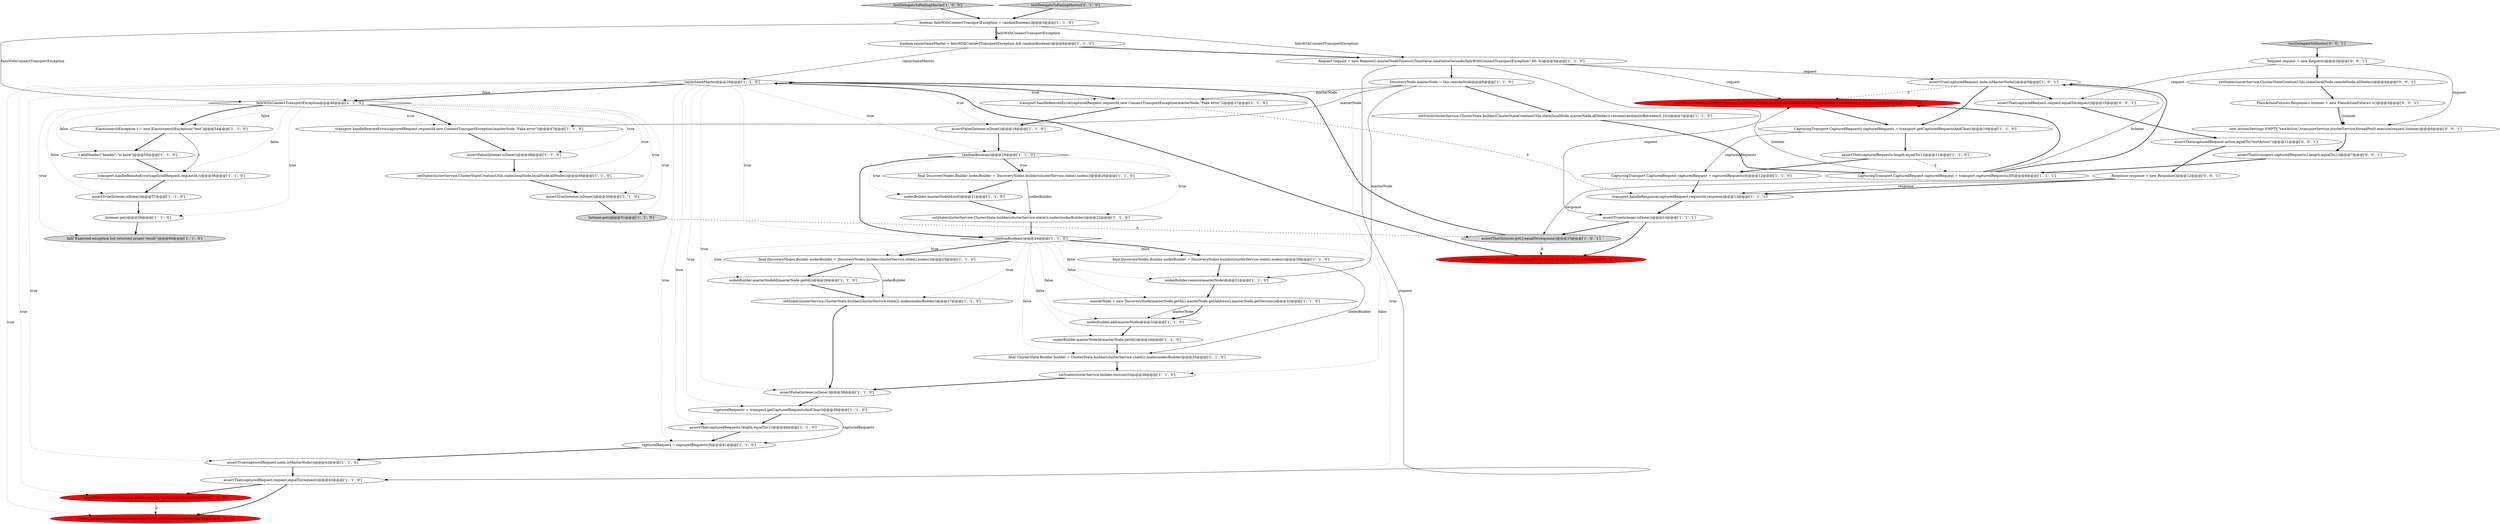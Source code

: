 digraph {
13 [style = filled, label = "randomBoolean()@@@24@@@['1', '1', '0']", fillcolor = white, shape = diamond image = "AAA0AAABBB1BBB"];
9 [style = filled, label = "transport.handleRemoteError(capturedRequest.requestId,t)@@@56@@@['1', '1', '0']", fillcolor = white, shape = ellipse image = "AAA0AAABBB1BBB"];
1 [style = filled, label = "assertThat(capturedRequests.length,equalTo(1))@@@40@@@['1', '1', '0']", fillcolor = white, shape = ellipse image = "AAA0AAABBB1BBB"];
4 [style = filled, label = "assertThat(capturedRequests.length,equalTo(1))@@@11@@@['1', '1', '0']", fillcolor = white, shape = ellipse image = "AAA0AAABBB1BBB"];
30 [style = filled, label = "testDelegateToFailingMaster['1', '0', '0']", fillcolor = lightgray, shape = diamond image = "AAA0AAABBB1BBB"];
10 [style = filled, label = "fail(\"Expected exception but returned proper result\")@@@60@@@['1', '1', '0']", fillcolor = lightgray, shape = ellipse image = "AAA0AAABBB1BBB"];
12 [style = filled, label = "rejoinSameMaster@@@16@@@['1', '1', '0']", fillcolor = white, shape = diamond image = "AAA0AAABBB1BBB"];
54 [style = filled, label = "testDelegateToFailingMaster['0', '1', '0']", fillcolor = lightgray, shape = diamond image = "AAA0AAABBB2BBB"];
22 [style = filled, label = "assertFalse(listener.isDone())@@@48@@@['1', '1', '0']", fillcolor = white, shape = ellipse image = "AAA0AAABBB1BBB"];
11 [style = filled, label = "masterNode = new DiscoveryNode(masterNode.getId(),masterNode.getAddress(),masterNode.getVersion())@@@32@@@['1', '1', '0']", fillcolor = white, shape = ellipse image = "AAA0AAABBB1BBB"];
20 [style = filled, label = "assertTrue(listener.isDone())@@@57@@@['1', '1', '0']", fillcolor = white, shape = ellipse image = "AAA0AAABBB1BBB"];
7 [style = filled, label = "ElasticsearchException t = new ElasticsearchException(\"test\")@@@54@@@['1', '1', '0']", fillcolor = white, shape = ellipse image = "AAA0AAABBB1BBB"];
26 [style = filled, label = "nodesBuilder.masterNodeId(masterNode.getId())@@@34@@@['1', '1', '0']", fillcolor = white, shape = ellipse image = "AAA0AAABBB1BBB"];
47 [style = filled, label = "assertThat(capturedRequest.request,equalTo(request))@@@43@@@['1', '1', '0']", fillcolor = white, shape = ellipse image = "AAA0AAABBB1BBB"];
48 [style = filled, label = "assertTrue(capturedRequest.node.isMasterNode())@@@9@@@['1', '0', '1']", fillcolor = white, shape = ellipse image = "AAA0AAABBB1BBB"];
56 [style = filled, label = "setState(clusterService,ClusterStateCreationUtils.state(localNode,remoteNode,allNodes))@@@4@@@['0', '0', '1']", fillcolor = white, shape = ellipse image = "AAA0AAABBB3BBB"];
21 [style = filled, label = "assertThat(capturedRequest.action,equalTo(\"testAction\"))@@@44@@@['1', '0', '0']", fillcolor = red, shape = ellipse image = "AAA1AAABBB1BBB"];
28 [style = filled, label = "DiscoveryNode masterNode = this.remoteNode@@@6@@@['1', '1', '0']", fillcolor = white, shape = ellipse image = "AAA0AAABBB1BBB"];
49 [style = filled, label = "setState(clusterService,ClusterStateCreationUtils.state(localNode,localNode,allNodes))@@@49@@@['1', '1', '0']", fillcolor = white, shape = ellipse image = "AAA0AAABBB1BBB"];
39 [style = filled, label = "boolean rejoinSameMaster = failsWithConnectTransportException && randomBoolean()@@@4@@@['1', '1', '0']", fillcolor = white, shape = ellipse image = "AAA0AAABBB1BBB"];
29 [style = filled, label = "nodesBuilder.masterNodeId(null)@@@21@@@['1', '1', '0']", fillcolor = white, shape = ellipse image = "AAA0AAABBB1BBB"];
51 [style = filled, label = "assertThat(capturedRequest.action,equalTo(\"internal:testAction\"))@@@44@@@['0', '1', '0']", fillcolor = red, shape = ellipse image = "AAA1AAABBB2BBB"];
53 [style = filled, label = "new Action(Settings.EMPTY,\"internal:testAction\",transportService,clusterService,threadPool).execute(request,listener)@@@9@@@['0', '1', '0']", fillcolor = red, shape = ellipse image = "AAA1AAABBB2BBB"];
55 [style = filled, label = "assertThat(capturedRequest.request,equalTo(request))@@@10@@@['0', '0', '1']", fillcolor = white, shape = ellipse image = "AAA0AAABBB3BBB"];
37 [style = filled, label = "failsWithConnectTransportException@@@46@@@['1', '1', '0']", fillcolor = white, shape = diamond image = "AAA0AAABBB1BBB"];
16 [style = filled, label = "setState(clusterService,ClusterState.builder(clusterService.state()).nodes(nodesBuilder))@@@27@@@['1', '1', '0']", fillcolor = white, shape = ellipse image = "AAA0AAABBB1BBB"];
24 [style = filled, label = "boolean failsWithConnectTransportException = randomBoolean()@@@3@@@['1', '1', '0']", fillcolor = white, shape = ellipse image = "AAA0AAABBB1BBB"];
32 [style = filled, label = "final DiscoveryNodes.Builder nodesBuilder = DiscoveryNodes.builder(clusterService.state().nodes())@@@25@@@['1', '1', '0']", fillcolor = white, shape = ellipse image = "AAA0AAABBB1BBB"];
33 [style = filled, label = "t.addHeader(\"header\",\"is here\")@@@55@@@['1', '1', '0']", fillcolor = white, shape = ellipse image = "AAA0AAABBB1BBB"];
40 [style = filled, label = "CapturingTransport.CapturedRequest capturedRequest = transport.capturedRequests()(0(@@@8@@@['1', '1', '1']", fillcolor = white, shape = ellipse image = "AAA0AAABBB1BBB"];
50 [style = filled, label = "assertTrue(listener.isDone())@@@50@@@['1', '1', '0']", fillcolor = white, shape = ellipse image = "AAA0AAABBB1BBB"];
25 [style = filled, label = "final ClusterState.Builder builder = ClusterState.builder(clusterService.state()).nodes(nodesBuilder)@@@35@@@['1', '1', '0']", fillcolor = white, shape = ellipse image = "AAA0AAABBB1BBB"];
35 [style = filled, label = "setState(clusterService,builder.version(0))@@@36@@@['1', '1', '0']", fillcolor = white, shape = ellipse image = "AAA0AAABBB1BBB"];
17 [style = filled, label = "CapturingTransport.CapturedRequest(( capturedRequests = transport.getCapturedRequestsAndClear()@@@10@@@['1', '1', '0']", fillcolor = white, shape = ellipse image = "AAA0AAABBB1BBB"];
34 [style = filled, label = "transport.handleRemoteError(capturedRequest.requestId,new ConnectTransportException(masterNode,\"Fake error\"))@@@47@@@['1', '1', '0']", fillcolor = white, shape = ellipse image = "AAA0AAABBB1BBB"];
60 [style = filled, label = "Response response = new Response()@@@12@@@['0', '0', '1']", fillcolor = white, shape = ellipse image = "AAA0AAABBB3BBB"];
18 [style = filled, label = "randomBoolean()@@@19@@@['1', '1', '0']", fillcolor = white, shape = diamond image = "AAA0AAABBB1BBB"];
31 [style = filled, label = "assertFalse(listener.isDone())@@@18@@@['1', '1', '0']", fillcolor = white, shape = ellipse image = "AAA0AAABBB1BBB"];
19 [style = filled, label = "nodesBuilder.remove(masterNode)@@@31@@@['1', '1', '0']", fillcolor = white, shape = ellipse image = "AAA0AAABBB1BBB"];
23 [style = filled, label = "listener.get()@@@59@@@['1', '1', '0']", fillcolor = white, shape = ellipse image = "AAA0AAABBB1BBB"];
59 [style = filled, label = "testDelegateToMaster['0', '0', '1']", fillcolor = lightgray, shape = diamond image = "AAA0AAABBB3BBB"];
52 [style = filled, label = "assertThat(capturedRequest.action,equalTo(\"internal:testAction\"))@@@15@@@['0', '1', '0']", fillcolor = red, shape = ellipse image = "AAA1AAABBB2BBB"];
58 [style = filled, label = "assertThat(transport.capturedRequests().length,equalTo(1))@@@7@@@['0', '0', '1']", fillcolor = white, shape = ellipse image = "AAA0AAABBB3BBB"];
43 [style = filled, label = "CapturingTransport.CapturedRequest capturedRequest = capturedRequests(0(@@@12@@@['1', '1', '0']", fillcolor = white, shape = ellipse image = "AAA0AAABBB1BBB"];
41 [style = filled, label = "nodesBuilder.add(masterNode)@@@33@@@['1', '1', '0']", fillcolor = white, shape = ellipse image = "AAA0AAABBB1BBB"];
44 [style = filled, label = "transport.handleResponse(capturedRequest.requestId,response)@@@13@@@['1', '1', '1']", fillcolor = white, shape = ellipse image = "AAA0AAABBB1BBB"];
36 [style = filled, label = "transport.handleRemoteError(capturedRequest.requestId,new ConnectTransportException(masterNode,\"Fake error\"))@@@17@@@['1', '1', '0']", fillcolor = white, shape = ellipse image = "AAA0AAABBB1BBB"];
62 [style = filled, label = "assertThat(capturedRequest.action,equalTo(\"testAction\"))@@@11@@@['0', '0', '1']", fillcolor = white, shape = ellipse image = "AAA0AAABBB3BBB"];
38 [style = filled, label = "listener.get()@@@51@@@['1', '1', '0']", fillcolor = lightgray, shape = ellipse image = "AAA0AAABBB1BBB"];
8 [style = filled, label = "assertThat(listener.get(),equalTo(response))@@@15@@@['1', '0', '1']", fillcolor = lightgray, shape = ellipse image = "AAA0AAABBB1BBB"];
27 [style = filled, label = "Request request = new Request().masterNodeTimeout(TimeValue.timeValueSeconds(failsWithConnectTransportException? 60: 0))@@@5@@@['1', '1', '0']", fillcolor = white, shape = ellipse image = "AAA0AAABBB1BBB"];
61 [style = filled, label = "PlainActionFuture<Response> listener = new PlainActionFuture<>()@@@5@@@['0', '0', '1']", fillcolor = white, shape = ellipse image = "AAA0AAABBB3BBB"];
63 [style = filled, label = "new Action(Settings.EMPTY,\"testAction\",transportService,clusterService,threadPool).execute(request,listener)@@@6@@@['0', '0', '1']", fillcolor = white, shape = ellipse image = "AAA0AAABBB3BBB"];
2 [style = filled, label = "final DiscoveryNodes.Builder nodesBuilder = DiscoveryNodes.builder(clusterService.state().nodes())@@@30@@@['1', '1', '0']", fillcolor = white, shape = ellipse image = "AAA0AAABBB1BBB"];
57 [style = filled, label = "Request request = new Request()@@@3@@@['0', '0', '1']", fillcolor = white, shape = ellipse image = "AAA0AAABBB3BBB"];
45 [style = filled, label = "final DiscoveryNodes.Builder nodesBuilder = DiscoveryNodes.builder(clusterService.state().nodes())@@@20@@@['1', '1', '0']", fillcolor = white, shape = ellipse image = "AAA0AAABBB1BBB"];
0 [style = filled, label = "assertTrue(capturedRequest.node.isMasterNode())@@@42@@@['1', '1', '0']", fillcolor = white, shape = ellipse image = "AAA0AAABBB1BBB"];
5 [style = filled, label = "capturedRequest = capturedRequests(0(@@@41@@@['1', '1', '0']", fillcolor = white, shape = ellipse image = "AAA0AAABBB1BBB"];
14 [style = filled, label = "assertTrue(listener.isDone())@@@14@@@['1', '1', '1']", fillcolor = white, shape = ellipse image = "AAA0AAABBB1BBB"];
15 [style = filled, label = "capturedRequests = transport.getCapturedRequestsAndClear()@@@39@@@['1', '1', '0']", fillcolor = white, shape = ellipse image = "AAA0AAABBB1BBB"];
3 [style = filled, label = "setState(clusterService,ClusterState.builder(ClusterStateCreationUtils.state(localNode,masterNode,allNodes)).version(randomIntBetween(0,10)))@@@7@@@['1', '1', '0']", fillcolor = white, shape = ellipse image = "AAA0AAABBB1BBB"];
42 [style = filled, label = "nodesBuilder.masterNodeId(masterNode.getId())@@@26@@@['1', '1', '0']", fillcolor = white, shape = ellipse image = "AAA0AAABBB1BBB"];
6 [style = filled, label = "setState(clusterService,ClusterState.builder(clusterService.state()).nodes(nodesBuilder))@@@22@@@['1', '1', '0']", fillcolor = white, shape = ellipse image = "AAA0AAABBB1BBB"];
46 [style = filled, label = "assertFalse(listener.isDone())@@@38@@@['1', '1', '0']", fillcolor = white, shape = ellipse image = "AAA0AAABBB1BBB"];
1->5 [style = bold, label=""];
32->16 [style = solid, label="nodesBuilder"];
45->6 [style = solid, label="nodesBuilder"];
11->41 [style = solid, label="masterNode"];
46->15 [style = bold, label=""];
40->48 [style = solid, label="listener"];
27->28 [style = bold, label=""];
55->62 [style = bold, label=""];
28->34 [style = solid, label="masterNode"];
13->25 [style = dotted, label="false"];
24->39 [style = bold, label=""];
12->15 [style = dotted, label="true"];
59->57 [style = bold, label=""];
19->11 [style = bold, label=""];
25->35 [style = bold, label=""];
12->21 [style = dotted, label="true"];
18->45 [style = bold, label=""];
36->44 [style = dashed, label="0"];
29->6 [style = bold, label=""];
37->38 [style = dotted, label="true"];
37->7 [style = dotted, label="false"];
48->53 [style = dashed, label="0"];
37->50 [style = dotted, label="true"];
5->0 [style = bold, label=""];
12->46 [style = dotted, label="true"];
47->51 [style = bold, label=""];
12->51 [style = dotted, label="true"];
2->25 [style = solid, label="nodesBuilder"];
28->3 [style = bold, label=""];
13->26 [style = dotted, label="false"];
43->44 [style = bold, label=""];
13->19 [style = dotted, label="false"];
13->32 [style = bold, label=""];
12->31 [style = dotted, label="true"];
57->55 [style = solid, label="request"];
24->39 [style = solid, label="failsWithConnectTransportException"];
27->48 [style = solid, label="request"];
28->19 [style = solid, label="masterNode"];
36->31 [style = bold, label=""];
62->60 [style = bold, label=""];
12->18 [style = dotted, label="true"];
37->49 [style = dotted, label="true"];
48->17 [style = bold, label=""];
12->37 [style = bold, label=""];
45->29 [style = bold, label=""];
22->49 [style = bold, label=""];
18->6 [style = dotted, label="true"];
13->32 [style = dotted, label="true"];
7->33 [style = bold, label=""];
18->45 [style = dotted, label="true"];
12->47 [style = dotted, label="true"];
28->36 [style = solid, label="masterNode"];
52->12 [style = bold, label=""];
20->23 [style = bold, label=""];
40->53 [style = solid, label="listener"];
48->55 [style = bold, label=""];
23->10 [style = bold, label=""];
12->0 [style = dotted, label="true"];
14->52 [style = bold, label=""];
14->8 [style = bold, label=""];
17->43 [style = solid, label="capturedRequests"];
15->5 [style = solid, label="capturedRequests"];
38->8 [style = dashed, label="0"];
32->42 [style = bold, label=""];
61->63 [style = bold, label=""];
37->20 [style = dotted, label="false"];
18->29 [style = dotted, label="true"];
60->44 [style = bold, label=""];
13->16 [style = dotted, label="true"];
24->37 [style = solid, label="failsWithConnectTransportException"];
30->24 [style = bold, label=""];
13->35 [style = dotted, label="false"];
40->53 [style = bold, label=""];
12->37 [style = dotted, label="false"];
13->2 [style = dotted, label="false"];
12->36 [style = dotted, label="true"];
12->36 [style = bold, label=""];
42->16 [style = bold, label=""];
13->11 [style = dotted, label="false"];
27->53 [style = solid, label="request"];
9->20 [style = bold, label=""];
44->14 [style = bold, label=""];
61->63 [style = solid, label="listener"];
37->7 [style = bold, label=""];
49->50 [style = bold, label=""];
11->41 [style = bold, label=""];
54->24 [style = bold, label=""];
12->13 [style = dotted, label="true"];
6->13 [style = bold, label=""];
60->44 [style = solid, label="response"];
37->22 [style = dotted, label="true"];
27->47 [style = solid, label="request"];
37->9 [style = dotted, label="false"];
47->21 [style = bold, label=""];
37->34 [style = dotted, label="true"];
8->12 [style = bold, label=""];
17->4 [style = bold, label=""];
8->52 [style = dashed, label="0"];
13->2 [style = bold, label=""];
15->1 [style = bold, label=""];
16->46 [style = bold, label=""];
37->10 [style = dotted, label="true"];
2->19 [style = bold, label=""];
4->43 [style = bold, label=""];
40->48 [style = bold, label=""];
27->14 [style = solid, label="request"];
3->40 [style = bold, label=""];
60->8 [style = solid, label="response"];
26->25 [style = bold, label=""];
58->40 [style = bold, label=""];
12->1 [style = dotted, label="true"];
31->18 [style = bold, label=""];
13->42 [style = dotted, label="true"];
56->61 [style = bold, label=""];
39->27 [style = bold, label=""];
57->63 [style = solid, label="request"];
33->9 [style = bold, label=""];
7->9 [style = solid, label="t"];
34->22 [style = bold, label=""];
63->58 [style = bold, label=""];
57->56 [style = bold, label=""];
37->33 [style = dotted, label="false"];
0->47 [style = bold, label=""];
39->12 [style = solid, label="rejoinSameMaster"];
50->38 [style = bold, label=""];
13->41 [style = dotted, label="false"];
12->5 [style = dotted, label="true"];
37->34 [style = bold, label=""];
53->17 [style = bold, label=""];
18->13 [style = bold, label=""];
21->51 [style = dashed, label="0"];
24->27 [style = solid, label="failsWithConnectTransportException"];
41->26 [style = bold, label=""];
37->23 [style = dotted, label="true"];
4->40 [style = dashed, label="0"];
35->46 [style = bold, label=""];
}
